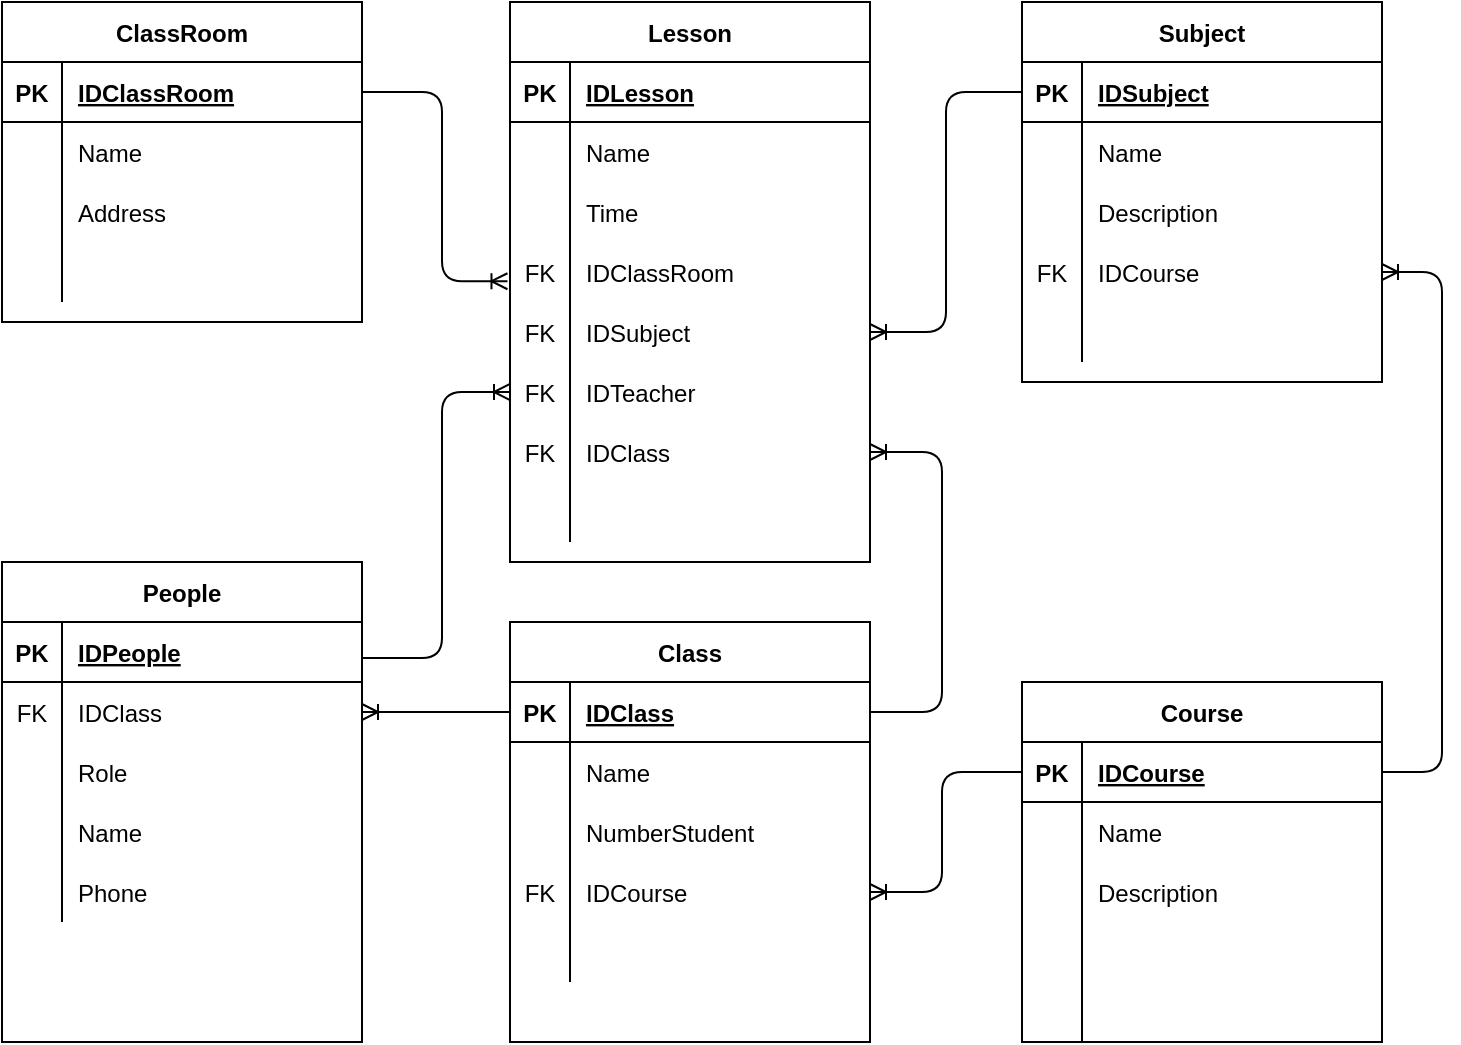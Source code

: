 <mxfile version="14.8.2" type="device"><diagram id="bQZ6T4CqFNddS4C0rs29" name="Page-1"><mxGraphModel dx="969" dy="539" grid="1" gridSize="10" guides="1" tooltips="1" connect="1" arrows="1" fold="1" page="1" pageScale="1" pageWidth="827" pageHeight="1169" math="0" shadow="0"><root><mxCell id="0"/><mxCell id="1" parent="0"/><mxCell id="dJvu6V--QN1xFCgTmaMF-1" value="Lesson" style="shape=table;startSize=30;container=1;collapsible=1;childLayout=tableLayout;fixedRows=1;rowLines=0;fontStyle=1;align=center;resizeLast=1;" parent="1" vertex="1"><mxGeometry x="324" y="170" width="180" height="280" as="geometry"/></mxCell><mxCell id="dJvu6V--QN1xFCgTmaMF-2" value="" style="shape=partialRectangle;collapsible=0;dropTarget=0;pointerEvents=0;fillColor=none;top=0;left=0;bottom=1;right=0;points=[[0,0.5],[1,0.5]];portConstraint=eastwest;" parent="dJvu6V--QN1xFCgTmaMF-1" vertex="1"><mxGeometry y="30" width="180" height="30" as="geometry"/></mxCell><mxCell id="dJvu6V--QN1xFCgTmaMF-3" value="PK" style="shape=partialRectangle;connectable=0;fillColor=none;top=0;left=0;bottom=0;right=0;fontStyle=1;overflow=hidden;" parent="dJvu6V--QN1xFCgTmaMF-2" vertex="1"><mxGeometry width="30" height="30" as="geometry"/></mxCell><mxCell id="dJvu6V--QN1xFCgTmaMF-4" value="IDLesson" style="shape=partialRectangle;connectable=0;fillColor=none;top=0;left=0;bottom=0;right=0;align=left;spacingLeft=6;fontStyle=5;overflow=hidden;" parent="dJvu6V--QN1xFCgTmaMF-2" vertex="1"><mxGeometry x="30" width="150" height="30" as="geometry"/></mxCell><mxCell id="2vfVv5mMbS9vQnLAIgxp-25" value="" style="shape=partialRectangle;collapsible=0;dropTarget=0;pointerEvents=0;fillColor=none;top=0;left=0;bottom=0;right=0;points=[[0,0.5],[1,0.5]];portConstraint=eastwest;" vertex="1" parent="dJvu6V--QN1xFCgTmaMF-1"><mxGeometry y="60" width="180" height="30" as="geometry"/></mxCell><mxCell id="2vfVv5mMbS9vQnLAIgxp-26" value="" style="shape=partialRectangle;connectable=0;fillColor=none;top=0;left=0;bottom=0;right=0;editable=1;overflow=hidden;" vertex="1" parent="2vfVv5mMbS9vQnLAIgxp-25"><mxGeometry width="30" height="30" as="geometry"/></mxCell><mxCell id="2vfVv5mMbS9vQnLAIgxp-27" value="Name" style="shape=partialRectangle;connectable=0;fillColor=none;top=0;left=0;bottom=0;right=0;align=left;spacingLeft=6;overflow=hidden;" vertex="1" parent="2vfVv5mMbS9vQnLAIgxp-25"><mxGeometry x="30" width="150" height="30" as="geometry"/></mxCell><mxCell id="dJvu6V--QN1xFCgTmaMF-77" value="" style="shape=partialRectangle;collapsible=0;dropTarget=0;pointerEvents=0;fillColor=none;top=0;left=0;bottom=0;right=0;points=[[0,0.5],[1,0.5]];portConstraint=eastwest;" parent="dJvu6V--QN1xFCgTmaMF-1" vertex="1"><mxGeometry y="90" width="180" height="30" as="geometry"/></mxCell><mxCell id="dJvu6V--QN1xFCgTmaMF-78" value="" style="shape=partialRectangle;connectable=0;fillColor=none;top=0;left=0;bottom=0;right=0;editable=1;overflow=hidden;" parent="dJvu6V--QN1xFCgTmaMF-77" vertex="1"><mxGeometry width="30" height="30" as="geometry"/></mxCell><mxCell id="dJvu6V--QN1xFCgTmaMF-79" value="Time" style="shape=partialRectangle;connectable=0;fillColor=none;top=0;left=0;bottom=0;right=0;align=left;spacingLeft=6;overflow=hidden;" parent="dJvu6V--QN1xFCgTmaMF-77" vertex="1"><mxGeometry x="30" width="150" height="30" as="geometry"/></mxCell><mxCell id="dJvu6V--QN1xFCgTmaMF-68" value="" style="shape=partialRectangle;collapsible=0;dropTarget=0;pointerEvents=0;fillColor=none;top=0;left=0;bottom=0;right=0;points=[[0,0.5],[1,0.5]];portConstraint=eastwest;" parent="dJvu6V--QN1xFCgTmaMF-1" vertex="1"><mxGeometry y="120" width="180" height="30" as="geometry"/></mxCell><mxCell id="dJvu6V--QN1xFCgTmaMF-69" value="FK" style="shape=partialRectangle;connectable=0;fillColor=none;top=0;left=0;bottom=0;right=0;editable=1;overflow=hidden;" parent="dJvu6V--QN1xFCgTmaMF-68" vertex="1"><mxGeometry width="30" height="30" as="geometry"/></mxCell><mxCell id="dJvu6V--QN1xFCgTmaMF-70" value="IDClassRoom" style="shape=partialRectangle;connectable=0;fillColor=none;top=0;left=0;bottom=0;right=0;align=left;spacingLeft=6;overflow=hidden;" parent="dJvu6V--QN1xFCgTmaMF-68" vertex="1"><mxGeometry x="30" width="150" height="30" as="geometry"/></mxCell><mxCell id="dJvu6V--QN1xFCgTmaMF-11" value="" style="shape=partialRectangle;collapsible=0;dropTarget=0;pointerEvents=0;fillColor=none;top=0;left=0;bottom=0;right=0;points=[[0,0.5],[1,0.5]];portConstraint=eastwest;" parent="dJvu6V--QN1xFCgTmaMF-1" vertex="1"><mxGeometry y="150" width="180" height="30" as="geometry"/></mxCell><mxCell id="dJvu6V--QN1xFCgTmaMF-12" value="FK" style="shape=partialRectangle;connectable=0;fillColor=none;top=0;left=0;bottom=0;right=0;editable=1;overflow=hidden;" parent="dJvu6V--QN1xFCgTmaMF-11" vertex="1"><mxGeometry width="30" height="30" as="geometry"/></mxCell><mxCell id="dJvu6V--QN1xFCgTmaMF-13" value="IDSubject" style="shape=partialRectangle;connectable=0;fillColor=none;top=0;left=0;bottom=0;right=0;align=left;spacingLeft=6;overflow=hidden;" parent="dJvu6V--QN1xFCgTmaMF-11" vertex="1"><mxGeometry x="30" width="150" height="30" as="geometry"/></mxCell><mxCell id="dJvu6V--QN1xFCgTmaMF-8" value="" style="shape=partialRectangle;collapsible=0;dropTarget=0;pointerEvents=0;fillColor=none;top=0;left=0;bottom=0;right=0;points=[[0,0.5],[1,0.5]];portConstraint=eastwest;" parent="dJvu6V--QN1xFCgTmaMF-1" vertex="1"><mxGeometry y="180" width="180" height="30" as="geometry"/></mxCell><mxCell id="dJvu6V--QN1xFCgTmaMF-9" value="FK" style="shape=partialRectangle;connectable=0;fillColor=none;top=0;left=0;bottom=0;right=0;editable=1;overflow=hidden;" parent="dJvu6V--QN1xFCgTmaMF-8" vertex="1"><mxGeometry width="30" height="30" as="geometry"/></mxCell><mxCell id="dJvu6V--QN1xFCgTmaMF-10" value="IDTeacher" style="shape=partialRectangle;connectable=0;fillColor=none;top=0;left=0;bottom=0;right=0;align=left;spacingLeft=6;overflow=hidden;" parent="dJvu6V--QN1xFCgTmaMF-8" vertex="1"><mxGeometry x="30" width="150" height="30" as="geometry"/></mxCell><mxCell id="dJvu6V--QN1xFCgTmaMF-5" value="" style="shape=partialRectangle;collapsible=0;dropTarget=0;pointerEvents=0;fillColor=none;top=0;left=0;bottom=0;right=0;points=[[0,0.5],[1,0.5]];portConstraint=eastwest;" parent="dJvu6V--QN1xFCgTmaMF-1" vertex="1"><mxGeometry y="210" width="180" height="30" as="geometry"/></mxCell><mxCell id="dJvu6V--QN1xFCgTmaMF-6" value="FK" style="shape=partialRectangle;connectable=0;fillColor=none;top=0;left=0;bottom=0;right=0;editable=1;overflow=hidden;" parent="dJvu6V--QN1xFCgTmaMF-5" vertex="1"><mxGeometry width="30" height="30" as="geometry"/></mxCell><mxCell id="dJvu6V--QN1xFCgTmaMF-7" value="IDClass" style="shape=partialRectangle;connectable=0;fillColor=none;top=0;left=0;bottom=0;right=0;align=left;spacingLeft=6;overflow=hidden;" parent="dJvu6V--QN1xFCgTmaMF-5" vertex="1"><mxGeometry x="30" width="150" height="30" as="geometry"/></mxCell><mxCell id="2vfVv5mMbS9vQnLAIgxp-1" value="" style="shape=partialRectangle;collapsible=0;dropTarget=0;pointerEvents=0;fillColor=none;top=0;left=0;bottom=0;right=0;points=[[0,0.5],[1,0.5]];portConstraint=eastwest;" vertex="1" parent="dJvu6V--QN1xFCgTmaMF-1"><mxGeometry y="240" width="180" height="30" as="geometry"/></mxCell><mxCell id="2vfVv5mMbS9vQnLAIgxp-2" value="" style="shape=partialRectangle;connectable=0;fillColor=none;top=0;left=0;bottom=0;right=0;editable=1;overflow=hidden;" vertex="1" parent="2vfVv5mMbS9vQnLAIgxp-1"><mxGeometry width="30" height="30" as="geometry"/></mxCell><mxCell id="2vfVv5mMbS9vQnLAIgxp-3" value="" style="shape=partialRectangle;connectable=0;fillColor=none;top=0;left=0;bottom=0;right=0;align=left;spacingLeft=6;overflow=hidden;" vertex="1" parent="2vfVv5mMbS9vQnLAIgxp-1"><mxGeometry x="30" width="150" height="30" as="geometry"/></mxCell><mxCell id="dJvu6V--QN1xFCgTmaMF-14" value="Class" style="shape=table;startSize=30;container=1;collapsible=1;childLayout=tableLayout;fixedRows=1;rowLines=0;fontStyle=1;align=center;resizeLast=1;" parent="1" vertex="1"><mxGeometry x="324" y="480" width="180" height="210" as="geometry"/></mxCell><mxCell id="dJvu6V--QN1xFCgTmaMF-15" value="" style="shape=partialRectangle;collapsible=0;dropTarget=0;pointerEvents=0;fillColor=none;top=0;left=0;bottom=1;right=0;points=[[0,0.5],[1,0.5]];portConstraint=eastwest;" parent="dJvu6V--QN1xFCgTmaMF-14" vertex="1"><mxGeometry y="30" width="180" height="30" as="geometry"/></mxCell><mxCell id="dJvu6V--QN1xFCgTmaMF-16" value="PK" style="shape=partialRectangle;connectable=0;fillColor=none;top=0;left=0;bottom=0;right=0;fontStyle=1;overflow=hidden;" parent="dJvu6V--QN1xFCgTmaMF-15" vertex="1"><mxGeometry width="30" height="30" as="geometry"/></mxCell><mxCell id="dJvu6V--QN1xFCgTmaMF-17" value="IDClass" style="shape=partialRectangle;connectable=0;fillColor=none;top=0;left=0;bottom=0;right=0;align=left;spacingLeft=6;fontStyle=5;overflow=hidden;" parent="dJvu6V--QN1xFCgTmaMF-15" vertex="1"><mxGeometry x="30" width="150" height="30" as="geometry"/></mxCell><mxCell id="dJvu6V--QN1xFCgTmaMF-18" value="" style="shape=partialRectangle;collapsible=0;dropTarget=0;pointerEvents=0;fillColor=none;top=0;left=0;bottom=0;right=0;points=[[0,0.5],[1,0.5]];portConstraint=eastwest;" parent="dJvu6V--QN1xFCgTmaMF-14" vertex="1"><mxGeometry y="60" width="180" height="30" as="geometry"/></mxCell><mxCell id="dJvu6V--QN1xFCgTmaMF-19" value="" style="shape=partialRectangle;connectable=0;fillColor=none;top=0;left=0;bottom=0;right=0;editable=1;overflow=hidden;" parent="dJvu6V--QN1xFCgTmaMF-18" vertex="1"><mxGeometry width="30" height="30" as="geometry"/></mxCell><mxCell id="dJvu6V--QN1xFCgTmaMF-20" value="Name" style="shape=partialRectangle;connectable=0;fillColor=none;top=0;left=0;bottom=0;right=0;align=left;spacingLeft=6;overflow=hidden;" parent="dJvu6V--QN1xFCgTmaMF-18" vertex="1"><mxGeometry x="30" width="150" height="30" as="geometry"/></mxCell><mxCell id="dJvu6V--QN1xFCgTmaMF-21" value="" style="shape=partialRectangle;collapsible=0;dropTarget=0;pointerEvents=0;fillColor=none;top=0;left=0;bottom=0;right=0;points=[[0,0.5],[1,0.5]];portConstraint=eastwest;" parent="dJvu6V--QN1xFCgTmaMF-14" vertex="1"><mxGeometry y="90" width="180" height="30" as="geometry"/></mxCell><mxCell id="dJvu6V--QN1xFCgTmaMF-22" value="" style="shape=partialRectangle;connectable=0;fillColor=none;top=0;left=0;bottom=0;right=0;editable=1;overflow=hidden;" parent="dJvu6V--QN1xFCgTmaMF-21" vertex="1"><mxGeometry width="30" height="30" as="geometry"/></mxCell><mxCell id="dJvu6V--QN1xFCgTmaMF-23" value="NumberStudent" style="shape=partialRectangle;connectable=0;fillColor=none;top=0;left=0;bottom=0;right=0;align=left;spacingLeft=6;overflow=hidden;" parent="dJvu6V--QN1xFCgTmaMF-21" vertex="1"><mxGeometry x="30" width="150" height="30" as="geometry"/></mxCell><mxCell id="2vfVv5mMbS9vQnLAIgxp-28" value="" style="shape=partialRectangle;collapsible=0;dropTarget=0;pointerEvents=0;fillColor=none;top=0;left=0;bottom=0;right=0;points=[[0,0.5],[1,0.5]];portConstraint=eastwest;" vertex="1" parent="dJvu6V--QN1xFCgTmaMF-14"><mxGeometry y="120" width="180" height="30" as="geometry"/></mxCell><mxCell id="2vfVv5mMbS9vQnLAIgxp-29" value="FK" style="shape=partialRectangle;connectable=0;fillColor=none;top=0;left=0;bottom=0;right=0;editable=1;overflow=hidden;" vertex="1" parent="2vfVv5mMbS9vQnLAIgxp-28"><mxGeometry width="30" height="30" as="geometry"/></mxCell><mxCell id="2vfVv5mMbS9vQnLAIgxp-30" value="IDCourse" style="shape=partialRectangle;connectable=0;fillColor=none;top=0;left=0;bottom=0;right=0;align=left;spacingLeft=6;overflow=hidden;" vertex="1" parent="2vfVv5mMbS9vQnLAIgxp-28"><mxGeometry x="30" width="150" height="30" as="geometry"/></mxCell><mxCell id="dJvu6V--QN1xFCgTmaMF-24" value="" style="shape=partialRectangle;collapsible=0;dropTarget=0;pointerEvents=0;fillColor=none;top=0;left=0;bottom=0;right=0;points=[[0,0.5],[1,0.5]];portConstraint=eastwest;" parent="dJvu6V--QN1xFCgTmaMF-14" vertex="1"><mxGeometry y="150" width="180" height="30" as="geometry"/></mxCell><mxCell id="dJvu6V--QN1xFCgTmaMF-25" value="" style="shape=partialRectangle;connectable=0;fillColor=none;top=0;left=0;bottom=0;right=0;editable=1;overflow=hidden;" parent="dJvu6V--QN1xFCgTmaMF-24" vertex="1"><mxGeometry width="30" height="30" as="geometry"/></mxCell><mxCell id="dJvu6V--QN1xFCgTmaMF-26" value="" style="shape=partialRectangle;connectable=0;fillColor=none;top=0;left=0;bottom=0;right=0;align=left;spacingLeft=6;overflow=hidden;" parent="dJvu6V--QN1xFCgTmaMF-24" vertex="1"><mxGeometry x="30" width="150" height="30" as="geometry"/></mxCell><mxCell id="dJvu6V--QN1xFCgTmaMF-27" value="People" style="shape=table;startSize=30;container=1;collapsible=1;childLayout=tableLayout;fixedRows=1;rowLines=0;fontStyle=1;align=center;resizeLast=1;" parent="1" vertex="1"><mxGeometry x="70" y="450" width="180" height="240" as="geometry"/></mxCell><mxCell id="dJvu6V--QN1xFCgTmaMF-28" value="" style="shape=partialRectangle;collapsible=0;dropTarget=0;pointerEvents=0;fillColor=none;top=0;left=0;bottom=1;right=0;points=[[0,0.5],[1,0.5]];portConstraint=eastwest;" parent="dJvu6V--QN1xFCgTmaMF-27" vertex="1"><mxGeometry y="30" width="180" height="30" as="geometry"/></mxCell><mxCell id="dJvu6V--QN1xFCgTmaMF-29" value="PK" style="shape=partialRectangle;connectable=0;fillColor=none;top=0;left=0;bottom=0;right=0;fontStyle=1;overflow=hidden;" parent="dJvu6V--QN1xFCgTmaMF-28" vertex="1"><mxGeometry width="30" height="30" as="geometry"/></mxCell><mxCell id="dJvu6V--QN1xFCgTmaMF-30" value="IDPeople" style="shape=partialRectangle;connectable=0;fillColor=none;top=0;left=0;bottom=0;right=0;align=left;spacingLeft=6;fontStyle=5;overflow=hidden;" parent="dJvu6V--QN1xFCgTmaMF-28" vertex="1"><mxGeometry x="30" width="150" height="30" as="geometry"/></mxCell><mxCell id="dJvu6V--QN1xFCgTmaMF-34" value="" style="shape=partialRectangle;collapsible=0;dropTarget=0;pointerEvents=0;fillColor=none;top=0;left=0;bottom=0;right=0;points=[[0,0.5],[1,0.5]];portConstraint=eastwest;" parent="dJvu6V--QN1xFCgTmaMF-27" vertex="1"><mxGeometry y="60" width="180" height="30" as="geometry"/></mxCell><mxCell id="dJvu6V--QN1xFCgTmaMF-35" value="FK" style="shape=partialRectangle;connectable=0;fillColor=none;top=0;left=0;bottom=0;right=0;editable=1;overflow=hidden;" parent="dJvu6V--QN1xFCgTmaMF-34" vertex="1"><mxGeometry width="30" height="30" as="geometry"/></mxCell><mxCell id="dJvu6V--QN1xFCgTmaMF-36" value="IDClass" style="shape=partialRectangle;connectable=0;fillColor=none;top=0;left=0;bottom=0;right=0;align=left;spacingLeft=6;overflow=hidden;" parent="dJvu6V--QN1xFCgTmaMF-34" vertex="1"><mxGeometry x="30" width="150" height="30" as="geometry"/></mxCell><mxCell id="dJvu6V--QN1xFCgTmaMF-31" value="" style="shape=partialRectangle;collapsible=0;dropTarget=0;pointerEvents=0;fillColor=none;top=0;left=0;bottom=0;right=0;points=[[0,0.5],[1,0.5]];portConstraint=eastwest;" parent="dJvu6V--QN1xFCgTmaMF-27" vertex="1"><mxGeometry y="90" width="180" height="30" as="geometry"/></mxCell><mxCell id="dJvu6V--QN1xFCgTmaMF-32" value="" style="shape=partialRectangle;connectable=0;fillColor=none;top=0;left=0;bottom=0;right=0;editable=1;overflow=hidden;" parent="dJvu6V--QN1xFCgTmaMF-31" vertex="1"><mxGeometry width="30" height="30" as="geometry"/></mxCell><mxCell id="dJvu6V--QN1xFCgTmaMF-33" value="Role" style="shape=partialRectangle;connectable=0;fillColor=none;top=0;left=0;bottom=0;right=0;align=left;spacingLeft=6;overflow=hidden;" parent="dJvu6V--QN1xFCgTmaMF-31" vertex="1"><mxGeometry x="30" width="150" height="30" as="geometry"/></mxCell><mxCell id="dJvu6V--QN1xFCgTmaMF-37" value="" style="shape=partialRectangle;collapsible=0;dropTarget=0;pointerEvents=0;fillColor=none;top=0;left=0;bottom=0;right=0;points=[[0,0.5],[1,0.5]];portConstraint=eastwest;" parent="dJvu6V--QN1xFCgTmaMF-27" vertex="1"><mxGeometry y="120" width="180" height="30" as="geometry"/></mxCell><mxCell id="dJvu6V--QN1xFCgTmaMF-38" value="" style="shape=partialRectangle;connectable=0;fillColor=none;top=0;left=0;bottom=0;right=0;editable=1;overflow=hidden;" parent="dJvu6V--QN1xFCgTmaMF-37" vertex="1"><mxGeometry width="30" height="30" as="geometry"/></mxCell><mxCell id="dJvu6V--QN1xFCgTmaMF-39" value="Name" style="shape=partialRectangle;connectable=0;fillColor=none;top=0;left=0;bottom=0;right=0;align=left;spacingLeft=6;overflow=hidden;" parent="dJvu6V--QN1xFCgTmaMF-37" vertex="1"><mxGeometry x="30" width="150" height="30" as="geometry"/></mxCell><mxCell id="dJvu6V--QN1xFCgTmaMF-74" value="" style="shape=partialRectangle;collapsible=0;dropTarget=0;pointerEvents=0;fillColor=none;top=0;left=0;bottom=0;right=0;points=[[0,0.5],[1,0.5]];portConstraint=eastwest;" parent="dJvu6V--QN1xFCgTmaMF-27" vertex="1"><mxGeometry y="150" width="180" height="30" as="geometry"/></mxCell><mxCell id="dJvu6V--QN1xFCgTmaMF-75" value="" style="shape=partialRectangle;connectable=0;fillColor=none;top=0;left=0;bottom=0;right=0;editable=1;overflow=hidden;" parent="dJvu6V--QN1xFCgTmaMF-74" vertex="1"><mxGeometry width="30" height="30" as="geometry"/></mxCell><mxCell id="dJvu6V--QN1xFCgTmaMF-76" value="Phone" style="shape=partialRectangle;connectable=0;fillColor=none;top=0;left=0;bottom=0;right=0;align=left;spacingLeft=6;overflow=hidden;" parent="dJvu6V--QN1xFCgTmaMF-74" vertex="1"><mxGeometry x="30" width="150" height="30" as="geometry"/></mxCell><mxCell id="dJvu6V--QN1xFCgTmaMF-40" value="ClassRoom" style="shape=table;startSize=30;container=1;collapsible=1;childLayout=tableLayout;fixedRows=1;rowLines=0;fontStyle=1;align=center;resizeLast=1;" parent="1" vertex="1"><mxGeometry x="70" y="170" width="180" height="160" as="geometry"/></mxCell><mxCell id="dJvu6V--QN1xFCgTmaMF-41" value="" style="shape=partialRectangle;collapsible=0;dropTarget=0;pointerEvents=0;fillColor=none;top=0;left=0;bottom=1;right=0;points=[[0,0.5],[1,0.5]];portConstraint=eastwest;" parent="dJvu6V--QN1xFCgTmaMF-40" vertex="1"><mxGeometry y="30" width="180" height="30" as="geometry"/></mxCell><mxCell id="dJvu6V--QN1xFCgTmaMF-42" value="PK" style="shape=partialRectangle;connectable=0;fillColor=none;top=0;left=0;bottom=0;right=0;fontStyle=1;overflow=hidden;" parent="dJvu6V--QN1xFCgTmaMF-41" vertex="1"><mxGeometry width="30" height="30" as="geometry"/></mxCell><mxCell id="dJvu6V--QN1xFCgTmaMF-43" value="IDClassRoom" style="shape=partialRectangle;connectable=0;fillColor=none;top=0;left=0;bottom=0;right=0;align=left;spacingLeft=6;fontStyle=5;overflow=hidden;" parent="dJvu6V--QN1xFCgTmaMF-41" vertex="1"><mxGeometry x="30" width="150" height="30" as="geometry"/></mxCell><mxCell id="dJvu6V--QN1xFCgTmaMF-47" value="" style="shape=partialRectangle;collapsible=0;dropTarget=0;pointerEvents=0;fillColor=none;top=0;left=0;bottom=0;right=0;points=[[0,0.5],[1,0.5]];portConstraint=eastwest;" parent="dJvu6V--QN1xFCgTmaMF-40" vertex="1"><mxGeometry y="60" width="180" height="30" as="geometry"/></mxCell><mxCell id="dJvu6V--QN1xFCgTmaMF-48" value="" style="shape=partialRectangle;connectable=0;fillColor=none;top=0;left=0;bottom=0;right=0;editable=1;overflow=hidden;" parent="dJvu6V--QN1xFCgTmaMF-47" vertex="1"><mxGeometry width="30" height="30" as="geometry"/></mxCell><mxCell id="dJvu6V--QN1xFCgTmaMF-49" value="Name" style="shape=partialRectangle;connectable=0;fillColor=none;top=0;left=0;bottom=0;right=0;align=left;spacingLeft=6;overflow=hidden;" parent="dJvu6V--QN1xFCgTmaMF-47" vertex="1"><mxGeometry x="30" width="150" height="30" as="geometry"/></mxCell><mxCell id="dJvu6V--QN1xFCgTmaMF-44" value="" style="shape=partialRectangle;collapsible=0;dropTarget=0;pointerEvents=0;fillColor=none;top=0;left=0;bottom=0;right=0;points=[[0,0.5],[1,0.5]];portConstraint=eastwest;" parent="dJvu6V--QN1xFCgTmaMF-40" vertex="1"><mxGeometry y="90" width="180" height="30" as="geometry"/></mxCell><mxCell id="dJvu6V--QN1xFCgTmaMF-45" value="" style="shape=partialRectangle;connectable=0;fillColor=none;top=0;left=0;bottom=0;right=0;editable=1;overflow=hidden;" parent="dJvu6V--QN1xFCgTmaMF-44" vertex="1"><mxGeometry width="30" height="30" as="geometry"/></mxCell><mxCell id="dJvu6V--QN1xFCgTmaMF-46" value="Address" style="shape=partialRectangle;connectable=0;fillColor=none;top=0;left=0;bottom=0;right=0;align=left;spacingLeft=6;overflow=hidden;" parent="dJvu6V--QN1xFCgTmaMF-44" vertex="1"><mxGeometry x="30" width="150" height="30" as="geometry"/></mxCell><mxCell id="dJvu6V--QN1xFCgTmaMF-50" value="" style="shape=partialRectangle;collapsible=0;dropTarget=0;pointerEvents=0;fillColor=none;top=0;left=0;bottom=0;right=0;points=[[0,0.5],[1,0.5]];portConstraint=eastwest;" parent="dJvu6V--QN1xFCgTmaMF-40" vertex="1"><mxGeometry y="120" width="180" height="30" as="geometry"/></mxCell><mxCell id="dJvu6V--QN1xFCgTmaMF-51" value="" style="shape=partialRectangle;connectable=0;fillColor=none;top=0;left=0;bottom=0;right=0;editable=1;overflow=hidden;" parent="dJvu6V--QN1xFCgTmaMF-50" vertex="1"><mxGeometry width="30" height="30" as="geometry"/></mxCell><mxCell id="dJvu6V--QN1xFCgTmaMF-52" value="" style="shape=partialRectangle;connectable=0;fillColor=none;top=0;left=0;bottom=0;right=0;align=left;spacingLeft=6;overflow=hidden;" parent="dJvu6V--QN1xFCgTmaMF-50" vertex="1"><mxGeometry x="30" width="150" height="30" as="geometry"/></mxCell><mxCell id="dJvu6V--QN1xFCgTmaMF-53" value="Subject" style="shape=table;startSize=30;container=1;collapsible=1;childLayout=tableLayout;fixedRows=1;rowLines=0;fontStyle=1;align=center;resizeLast=1;" parent="1" vertex="1"><mxGeometry x="580" y="170" width="180" height="190" as="geometry"/></mxCell><mxCell id="dJvu6V--QN1xFCgTmaMF-54" value="" style="shape=partialRectangle;collapsible=0;dropTarget=0;pointerEvents=0;fillColor=none;top=0;left=0;bottom=1;right=0;points=[[0,0.5],[1,0.5]];portConstraint=eastwest;" parent="dJvu6V--QN1xFCgTmaMF-53" vertex="1"><mxGeometry y="30" width="180" height="30" as="geometry"/></mxCell><mxCell id="dJvu6V--QN1xFCgTmaMF-55" value="PK" style="shape=partialRectangle;connectable=0;fillColor=none;top=0;left=0;bottom=0;right=0;fontStyle=1;overflow=hidden;" parent="dJvu6V--QN1xFCgTmaMF-54" vertex="1"><mxGeometry width="30" height="30" as="geometry"/></mxCell><mxCell id="dJvu6V--QN1xFCgTmaMF-56" value="IDSubject" style="shape=partialRectangle;connectable=0;fillColor=none;top=0;left=0;bottom=0;right=0;align=left;spacingLeft=6;fontStyle=5;overflow=hidden;" parent="dJvu6V--QN1xFCgTmaMF-54" vertex="1"><mxGeometry x="30" width="150" height="30" as="geometry"/></mxCell><mxCell id="dJvu6V--QN1xFCgTmaMF-57" value="" style="shape=partialRectangle;collapsible=0;dropTarget=0;pointerEvents=0;fillColor=none;top=0;left=0;bottom=0;right=0;points=[[0,0.5],[1,0.5]];portConstraint=eastwest;" parent="dJvu6V--QN1xFCgTmaMF-53" vertex="1"><mxGeometry y="60" width="180" height="30" as="geometry"/></mxCell><mxCell id="dJvu6V--QN1xFCgTmaMF-58" value="" style="shape=partialRectangle;connectable=0;fillColor=none;top=0;left=0;bottom=0;right=0;editable=1;overflow=hidden;" parent="dJvu6V--QN1xFCgTmaMF-57" vertex="1"><mxGeometry width="30" height="30" as="geometry"/></mxCell><mxCell id="dJvu6V--QN1xFCgTmaMF-59" value="Name" style="shape=partialRectangle;connectable=0;fillColor=none;top=0;left=0;bottom=0;right=0;align=left;spacingLeft=6;overflow=hidden;" parent="dJvu6V--QN1xFCgTmaMF-57" vertex="1"><mxGeometry x="30" width="150" height="30" as="geometry"/></mxCell><mxCell id="dJvu6V--QN1xFCgTmaMF-60" value="" style="shape=partialRectangle;collapsible=0;dropTarget=0;pointerEvents=0;fillColor=none;top=0;left=0;bottom=0;right=0;points=[[0,0.5],[1,0.5]];portConstraint=eastwest;" parent="dJvu6V--QN1xFCgTmaMF-53" vertex="1"><mxGeometry y="90" width="180" height="30" as="geometry"/></mxCell><mxCell id="dJvu6V--QN1xFCgTmaMF-61" value="" style="shape=partialRectangle;connectable=0;fillColor=none;top=0;left=0;bottom=0;right=0;editable=1;overflow=hidden;" parent="dJvu6V--QN1xFCgTmaMF-60" vertex="1"><mxGeometry width="30" height="30" as="geometry"/></mxCell><mxCell id="dJvu6V--QN1xFCgTmaMF-62" value="Description" style="shape=partialRectangle;connectable=0;fillColor=none;top=0;left=0;bottom=0;right=0;align=left;spacingLeft=6;overflow=hidden;" parent="dJvu6V--QN1xFCgTmaMF-60" vertex="1"><mxGeometry x="30" width="150" height="30" as="geometry"/></mxCell><mxCell id="2vfVv5mMbS9vQnLAIgxp-31" value="" style="shape=partialRectangle;collapsible=0;dropTarget=0;pointerEvents=0;fillColor=none;top=0;left=0;bottom=0;right=0;points=[[0,0.5],[1,0.5]];portConstraint=eastwest;" vertex="1" parent="dJvu6V--QN1xFCgTmaMF-53"><mxGeometry y="120" width="180" height="30" as="geometry"/></mxCell><mxCell id="2vfVv5mMbS9vQnLAIgxp-32" value="FK" style="shape=partialRectangle;connectable=0;fillColor=none;top=0;left=0;bottom=0;right=0;editable=1;overflow=hidden;" vertex="1" parent="2vfVv5mMbS9vQnLAIgxp-31"><mxGeometry width="30" height="30" as="geometry"/></mxCell><mxCell id="2vfVv5mMbS9vQnLAIgxp-33" value="IDCourse" style="shape=partialRectangle;connectable=0;fillColor=none;top=0;left=0;bottom=0;right=0;align=left;spacingLeft=6;overflow=hidden;" vertex="1" parent="2vfVv5mMbS9vQnLAIgxp-31"><mxGeometry x="30" width="150" height="30" as="geometry"/></mxCell><mxCell id="dJvu6V--QN1xFCgTmaMF-63" value="" style="shape=partialRectangle;collapsible=0;dropTarget=0;pointerEvents=0;fillColor=none;top=0;left=0;bottom=0;right=0;points=[[0,0.5],[1,0.5]];portConstraint=eastwest;" parent="dJvu6V--QN1xFCgTmaMF-53" vertex="1"><mxGeometry y="150" width="180" height="30" as="geometry"/></mxCell><mxCell id="dJvu6V--QN1xFCgTmaMF-64" value="" style="shape=partialRectangle;connectable=0;fillColor=none;top=0;left=0;bottom=0;right=0;editable=1;overflow=hidden;" parent="dJvu6V--QN1xFCgTmaMF-63" vertex="1"><mxGeometry width="30" height="30" as="geometry"/></mxCell><mxCell id="dJvu6V--QN1xFCgTmaMF-65" value="" style="shape=partialRectangle;connectable=0;fillColor=none;top=0;left=0;bottom=0;right=0;align=left;spacingLeft=6;overflow=hidden;" parent="dJvu6V--QN1xFCgTmaMF-63" vertex="1"><mxGeometry x="30" width="150" height="30" as="geometry"/></mxCell><mxCell id="dJvu6V--QN1xFCgTmaMF-73" value="" style="edgeStyle=orthogonalEdgeStyle;fontSize=12;html=1;endArrow=ERoneToMany;exitX=0;exitY=0.5;exitDx=0;exitDy=0;entryX=1;entryY=0.5;entryDx=0;entryDy=0;" parent="1" source="dJvu6V--QN1xFCgTmaMF-15" target="dJvu6V--QN1xFCgTmaMF-34" edge="1"><mxGeometry width="100" height="100" relative="1" as="geometry"><mxPoint x="360" y="330" as="sourcePoint"/><mxPoint x="320" y="550" as="targetPoint"/><Array as="points"><mxPoint x="324" y="525"/></Array></mxGeometry></mxCell><mxCell id="2vfVv5mMbS9vQnLAIgxp-4" value="Course" style="shape=table;startSize=30;container=1;collapsible=1;childLayout=tableLayout;fixedRows=1;rowLines=0;fontStyle=1;align=center;resizeLast=1;" vertex="1" parent="1"><mxGeometry x="580" y="510" width="180" height="180" as="geometry"/></mxCell><mxCell id="2vfVv5mMbS9vQnLAIgxp-5" value="" style="shape=partialRectangle;collapsible=0;dropTarget=0;pointerEvents=0;fillColor=none;top=0;left=0;bottom=1;right=0;points=[[0,0.5],[1,0.5]];portConstraint=eastwest;" vertex="1" parent="2vfVv5mMbS9vQnLAIgxp-4"><mxGeometry y="30" width="180" height="30" as="geometry"/></mxCell><mxCell id="2vfVv5mMbS9vQnLAIgxp-6" value="PK" style="shape=partialRectangle;connectable=0;fillColor=none;top=0;left=0;bottom=0;right=0;fontStyle=1;overflow=hidden;" vertex="1" parent="2vfVv5mMbS9vQnLAIgxp-5"><mxGeometry width="30" height="30" as="geometry"/></mxCell><mxCell id="2vfVv5mMbS9vQnLAIgxp-7" value="IDCourse" style="shape=partialRectangle;connectable=0;fillColor=none;top=0;left=0;bottom=0;right=0;align=left;spacingLeft=6;fontStyle=5;overflow=hidden;" vertex="1" parent="2vfVv5mMbS9vQnLAIgxp-5"><mxGeometry x="30" width="150" height="30" as="geometry"/></mxCell><mxCell id="2vfVv5mMbS9vQnLAIgxp-14" value="" style="shape=partialRectangle;collapsible=0;dropTarget=0;pointerEvents=0;fillColor=none;top=0;left=0;bottom=0;right=0;points=[[0,0.5],[1,0.5]];portConstraint=eastwest;" vertex="1" parent="2vfVv5mMbS9vQnLAIgxp-4"><mxGeometry y="60" width="180" height="30" as="geometry"/></mxCell><mxCell id="2vfVv5mMbS9vQnLAIgxp-15" value="" style="shape=partialRectangle;connectable=0;fillColor=none;top=0;left=0;bottom=0;right=0;editable=1;overflow=hidden;" vertex="1" parent="2vfVv5mMbS9vQnLAIgxp-14"><mxGeometry width="30" height="30" as="geometry"/></mxCell><mxCell id="2vfVv5mMbS9vQnLAIgxp-16" value="Name" style="shape=partialRectangle;connectable=0;fillColor=none;top=0;left=0;bottom=0;right=0;align=left;spacingLeft=6;overflow=hidden;" vertex="1" parent="2vfVv5mMbS9vQnLAIgxp-14"><mxGeometry x="30" width="150" height="30" as="geometry"/></mxCell><mxCell id="2vfVv5mMbS9vQnLAIgxp-17" value="" style="shape=partialRectangle;collapsible=0;dropTarget=0;pointerEvents=0;fillColor=none;top=0;left=0;bottom=0;right=0;points=[[0,0.5],[1,0.5]];portConstraint=eastwest;" vertex="1" parent="2vfVv5mMbS9vQnLAIgxp-4"><mxGeometry y="90" width="180" height="30" as="geometry"/></mxCell><mxCell id="2vfVv5mMbS9vQnLAIgxp-18" value="" style="shape=partialRectangle;connectable=0;fillColor=none;top=0;left=0;bottom=0;right=0;editable=1;overflow=hidden;" vertex="1" parent="2vfVv5mMbS9vQnLAIgxp-17"><mxGeometry width="30" height="30" as="geometry"/></mxCell><mxCell id="2vfVv5mMbS9vQnLAIgxp-19" value="Description" style="shape=partialRectangle;connectable=0;fillColor=none;top=0;left=0;bottom=0;right=0;align=left;spacingLeft=6;overflow=hidden;" vertex="1" parent="2vfVv5mMbS9vQnLAIgxp-17"><mxGeometry x="30" width="150" height="30" as="geometry"/></mxCell><mxCell id="2vfVv5mMbS9vQnLAIgxp-8" value="" style="shape=partialRectangle;collapsible=0;dropTarget=0;pointerEvents=0;fillColor=none;top=0;left=0;bottom=0;right=0;points=[[0,0.5],[1,0.5]];portConstraint=eastwest;" vertex="1" parent="2vfVv5mMbS9vQnLAIgxp-4"><mxGeometry y="120" width="180" height="30" as="geometry"/></mxCell><mxCell id="2vfVv5mMbS9vQnLAIgxp-9" value="" style="shape=partialRectangle;connectable=0;fillColor=none;top=0;left=0;bottom=0;right=0;editable=1;overflow=hidden;" vertex="1" parent="2vfVv5mMbS9vQnLAIgxp-8"><mxGeometry width="30" height="30" as="geometry"/></mxCell><mxCell id="2vfVv5mMbS9vQnLAIgxp-10" value="" style="shape=partialRectangle;connectable=0;fillColor=none;top=0;left=0;bottom=0;right=0;align=left;spacingLeft=6;overflow=hidden;" vertex="1" parent="2vfVv5mMbS9vQnLAIgxp-8"><mxGeometry x="30" width="150" height="30" as="geometry"/></mxCell><mxCell id="2vfVv5mMbS9vQnLAIgxp-11" value="" style="shape=partialRectangle;collapsible=0;dropTarget=0;pointerEvents=0;fillColor=none;top=0;left=0;bottom=0;right=0;points=[[0,0.5],[1,0.5]];portConstraint=eastwest;" vertex="1" parent="2vfVv5mMbS9vQnLAIgxp-4"><mxGeometry y="150" width="180" height="30" as="geometry"/></mxCell><mxCell id="2vfVv5mMbS9vQnLAIgxp-12" value="" style="shape=partialRectangle;connectable=0;fillColor=none;top=0;left=0;bottom=0;right=0;editable=1;overflow=hidden;" vertex="1" parent="2vfVv5mMbS9vQnLAIgxp-11"><mxGeometry width="30" height="30" as="geometry"/></mxCell><mxCell id="2vfVv5mMbS9vQnLAIgxp-13" value="" style="shape=partialRectangle;connectable=0;fillColor=none;top=0;left=0;bottom=0;right=0;align=left;spacingLeft=6;overflow=hidden;" vertex="1" parent="2vfVv5mMbS9vQnLAIgxp-11"><mxGeometry x="30" width="150" height="30" as="geometry"/></mxCell><mxCell id="2vfVv5mMbS9vQnLAIgxp-35" value="" style="edgeStyle=orthogonalEdgeStyle;fontSize=12;html=1;endArrow=ERoneToMany;entryX=1;entryY=0.5;entryDx=0;entryDy=0;exitX=1;exitY=0.25;exitDx=0;exitDy=0;" edge="1" parent="1" source="2vfVv5mMbS9vQnLAIgxp-4" target="2vfVv5mMbS9vQnLAIgxp-31"><mxGeometry width="100" height="100" relative="1" as="geometry"><mxPoint x="760" y="490" as="sourcePoint"/><mxPoint x="770" y="230" as="targetPoint"/><Array as="points"><mxPoint x="790" y="555"/><mxPoint x="790" y="305"/></Array></mxGeometry></mxCell><mxCell id="2vfVv5mMbS9vQnLAIgxp-37" value="" style="edgeStyle=orthogonalEdgeStyle;fontSize=12;html=1;endArrow=ERoneToMany;entryX=1;entryY=0.5;entryDx=0;entryDy=0;exitX=1;exitY=0.5;exitDx=0;exitDy=0;" edge="1" parent="1" source="dJvu6V--QN1xFCgTmaMF-15" target="dJvu6V--QN1xFCgTmaMF-5"><mxGeometry width="100" height="100" relative="1" as="geometry"><mxPoint x="380" y="640" as="sourcePoint"/><mxPoint x="480" y="540" as="targetPoint"/><Array as="points"><mxPoint x="540" y="525"/><mxPoint x="540" y="395"/></Array></mxGeometry></mxCell><mxCell id="2vfVv5mMbS9vQnLAIgxp-38" value="" style="edgeStyle=orthogonalEdgeStyle;fontSize=12;html=1;endArrow=ERoneToMany;entryX=1;entryY=0.5;entryDx=0;entryDy=0;exitX=0;exitY=0.5;exitDx=0;exitDy=0;" edge="1" parent="1" source="dJvu6V--QN1xFCgTmaMF-54" target="dJvu6V--QN1xFCgTmaMF-11"><mxGeometry width="100" height="100" relative="1" as="geometry"><mxPoint x="380" y="410" as="sourcePoint"/><mxPoint x="480" y="310" as="targetPoint"/></mxGeometry></mxCell><mxCell id="2vfVv5mMbS9vQnLAIgxp-39" value="" style="edgeStyle=orthogonalEdgeStyle;fontSize=12;html=1;endArrow=ERoneToMany;exitX=1;exitY=0.5;exitDx=0;exitDy=0;entryX=-0.007;entryY=0.654;entryDx=0;entryDy=0;entryPerimeter=0;" edge="1" parent="1" source="dJvu6V--QN1xFCgTmaMF-41" target="dJvu6V--QN1xFCgTmaMF-68"><mxGeometry width="100" height="100" relative="1" as="geometry"><mxPoint x="300" y="110" as="sourcePoint"/><mxPoint x="320" y="310" as="targetPoint"/><Array as="points"><mxPoint x="290" y="215"/><mxPoint x="290" y="310"/></Array></mxGeometry></mxCell><mxCell id="2vfVv5mMbS9vQnLAIgxp-40" value="" style="edgeStyle=orthogonalEdgeStyle;fontSize=12;html=1;endArrow=ERoneToMany;entryX=0;entryY=0.5;entryDx=0;entryDy=0;" edge="1" parent="1" target="dJvu6V--QN1xFCgTmaMF-8"><mxGeometry width="100" height="100" relative="1" as="geometry"><mxPoint x="250" y="498" as="sourcePoint"/><mxPoint x="290" y="340" as="targetPoint"/><Array as="points"><mxPoint x="290" y="498"/><mxPoint x="290" y="365"/></Array></mxGeometry></mxCell><mxCell id="2vfVv5mMbS9vQnLAIgxp-42" value="" style="edgeStyle=orthogonalEdgeStyle;fontSize=12;html=1;endArrow=ERoneToMany;entryX=1;entryY=0.5;entryDx=0;entryDy=0;exitX=0;exitY=0.5;exitDx=0;exitDy=0;" edge="1" parent="1" source="2vfVv5mMbS9vQnLAIgxp-5" target="2vfVv5mMbS9vQnLAIgxp-28"><mxGeometry width="100" height="100" relative="1" as="geometry"><mxPoint x="579" y="560" as="sourcePoint"/><mxPoint x="507" y="615" as="targetPoint"/><Array as="points"><mxPoint x="540" y="555"/><mxPoint x="540" y="615"/></Array></mxGeometry></mxCell></root></mxGraphModel></diagram></mxfile>